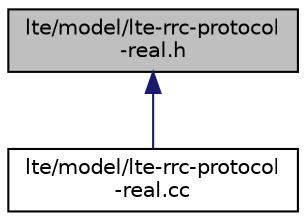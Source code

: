 digraph "lte/model/lte-rrc-protocol-real.h"
{
  edge [fontname="Helvetica",fontsize="10",labelfontname="Helvetica",labelfontsize="10"];
  node [fontname="Helvetica",fontsize="10",shape=record];
  Node1 [label="lte/model/lte-rrc-protocol\l-real.h",height=0.2,width=0.4,color="black", fillcolor="grey75", style="filled", fontcolor="black"];
  Node1 -> Node2 [dir="back",color="midnightblue",fontsize="10",style="solid"];
  Node2 [label="lte/model/lte-rrc-protocol\l-real.cc",height=0.2,width=0.4,color="black", fillcolor="white", style="filled",URL="$dd/da4/lte-rrc-protocol-real_8cc.html"];
}
